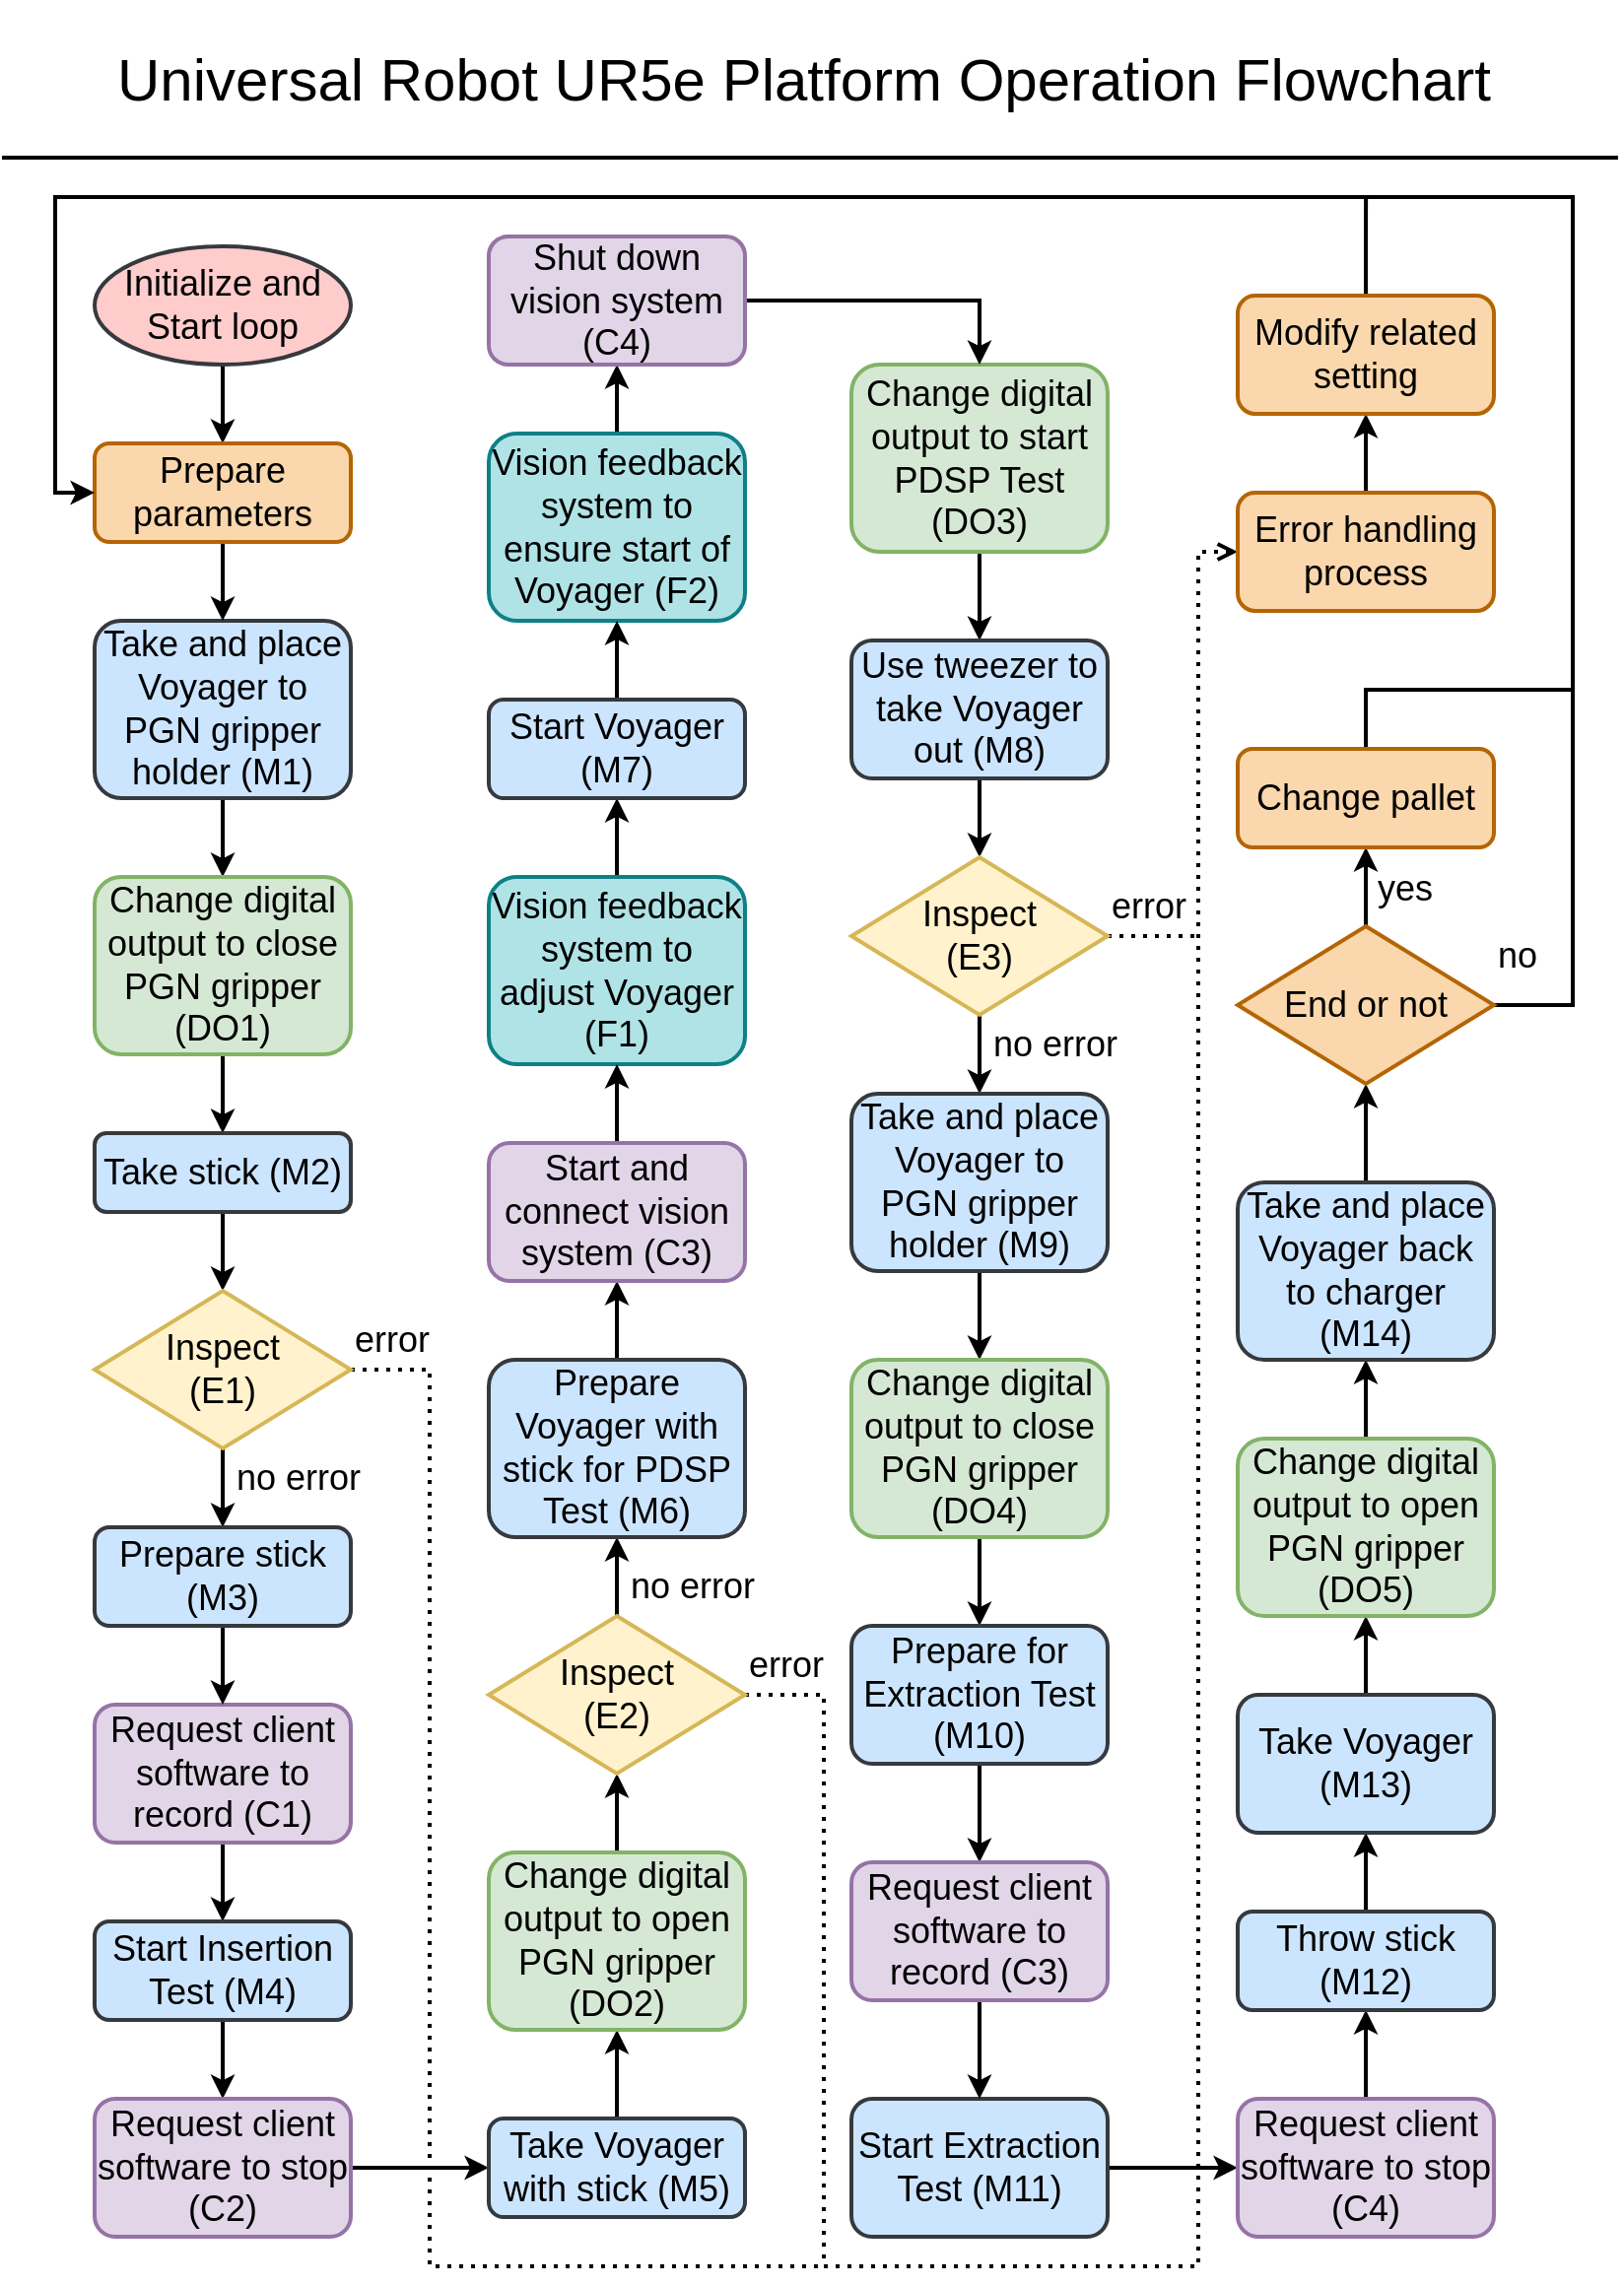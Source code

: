 <mxfile version="14.0.0" type="github">
  <diagram id="ws7nKE4xc8i0Fiy0wKz8" name="Page-1">
    <mxGraphModel dx="1635" dy="803" grid="1" gridSize="10" guides="1" tooltips="1" connect="1" arrows="1" fold="1" page="1" pageScale="1" pageWidth="827" pageHeight="1169" math="0" shadow="0">
      <root>
        <mxCell id="0" />
        <mxCell id="1" parent="0" />
        <mxCell id="Mdx0Rw6exQIBVTAZ7aJu-1" value="" style="endArrow=none;html=1;strokeWidth=2;" parent="1" edge="1">
          <mxGeometry width="50" height="50" relative="1" as="geometry">
            <mxPoint x="3" y="80" as="sourcePoint" />
            <mxPoint x="823" y="80" as="targetPoint" />
          </mxGeometry>
        </mxCell>
        <mxCell id="Mdx0Rw6exQIBVTAZ7aJu-2" value="&lt;font style=&quot;font-size: 30px&quot;&gt;Universal Robot UR5e Platform Operation Flowchart&lt;/font&gt;" style="text;html=1;strokeColor=none;fillColor=none;align=center;verticalAlign=middle;whiteSpace=wrap;rounded=0;" parent="1" vertex="1">
          <mxGeometry x="20" width="780" height="80" as="geometry" />
        </mxCell>
        <mxCell id="Mdx0Rw6exQIBVTAZ7aJu-136" style="edgeStyle=orthogonalEdgeStyle;rounded=0;orthogonalLoop=1;jettySize=auto;html=1;exitX=0.5;exitY=1;exitDx=0;exitDy=0;entryX=0.5;entryY=0;entryDx=0;entryDy=0;strokeWidth=2;fontSize=18;align=center;" parent="1" source="Mdx0Rw6exQIBVTAZ7aJu-3" target="Mdx0Rw6exQIBVTAZ7aJu-59" edge="1">
          <mxGeometry relative="1" as="geometry" />
        </mxCell>
        <mxCell id="Mdx0Rw6exQIBVTAZ7aJu-3" value="&lt;div&gt;&lt;span&gt;Initialize and Start loop&lt;/span&gt;&lt;/div&gt;" style="ellipse;whiteSpace=wrap;html=1;fontSize=18;strokeWidth=2;align=center;fillColor=#ffcccc;strokeColor=#36393d;" parent="1" vertex="1">
          <mxGeometry x="50" y="125" width="130" height="60" as="geometry" />
        </mxCell>
        <mxCell id="Mdx0Rw6exQIBVTAZ7aJu-45" style="edgeStyle=orthogonalEdgeStyle;rounded=0;orthogonalLoop=1;jettySize=auto;html=1;exitX=0.5;exitY=1;exitDx=0;exitDy=0;strokeWidth=2;fontSize=18;align=center;" parent="1" source="Mdx0Rw6exQIBVTAZ7aJu-24" target="Mdx0Rw6exQIBVTAZ7aJu-26" edge="1">
          <mxGeometry relative="1" as="geometry" />
        </mxCell>
        <mxCell id="Mdx0Rw6exQIBVTAZ7aJu-24" value="&lt;font style=&quot;font-size: 18px&quot;&gt;Take and place Voyager to PGN gripper holder (M1)&lt;br style=&quot;font-size: 18px&quot;&gt;&lt;/font&gt;" style="rounded=1;whiteSpace=wrap;html=1;fontSize=18;strokeWidth=2;align=center;fillColor=#cce5ff;strokeColor=#36393d;" parent="1" vertex="1">
          <mxGeometry x="50" y="315" width="130" height="90" as="geometry" />
        </mxCell>
        <mxCell id="Mdx0Rw6exQIBVTAZ7aJu-111" style="edgeStyle=orthogonalEdgeStyle;rounded=0;orthogonalLoop=1;jettySize=auto;html=1;exitX=0.5;exitY=1;exitDx=0;exitDy=0;entryX=0.5;entryY=0;entryDx=0;entryDy=0;strokeWidth=2;fontSize=18;align=center;" parent="1" source="Mdx0Rw6exQIBVTAZ7aJu-26" target="Mdx0Rw6exQIBVTAZ7aJu-28" edge="1">
          <mxGeometry relative="1" as="geometry" />
        </mxCell>
        <mxCell id="Mdx0Rw6exQIBVTAZ7aJu-26" value="&lt;font style=&quot;font-size: 18px&quot;&gt;Change digital output to close PGN gripper (DO1)&lt;br style=&quot;font-size: 18px&quot;&gt;&lt;/font&gt;" style="rounded=1;whiteSpace=wrap;html=1;fontSize=18;strokeWidth=2;align=center;fillColor=#d5e8d4;strokeColor=#82b366;" parent="1" vertex="1">
          <mxGeometry x="50" y="445" width="130" height="90" as="geometry" />
        </mxCell>
        <mxCell id="Mdx0Rw6exQIBVTAZ7aJu-48" style="edgeStyle=orthogonalEdgeStyle;rounded=0;orthogonalLoop=1;jettySize=auto;html=1;exitX=0.5;exitY=1;exitDx=0;exitDy=0;entryX=0.5;entryY=0;entryDx=0;entryDy=0;strokeWidth=2;fontSize=18;align=center;" parent="1" source="Mdx0Rw6exQIBVTAZ7aJu-28" target="Mdx0Rw6exQIBVTAZ7aJu-47" edge="1">
          <mxGeometry relative="1" as="geometry" />
        </mxCell>
        <mxCell id="Mdx0Rw6exQIBVTAZ7aJu-28" value="&lt;font style=&quot;font-size: 18px&quot;&gt;Take stick (M2)&lt;br style=&quot;font-size: 18px&quot;&gt;&lt;/font&gt;" style="rounded=1;whiteSpace=wrap;html=1;fontSize=18;strokeWidth=2;align=center;fillColor=#cce5ff;strokeColor=#36393d;" parent="1" vertex="1">
          <mxGeometry x="50" y="575" width="130" height="40" as="geometry" />
        </mxCell>
        <mxCell id="Mdx0Rw6exQIBVTAZ7aJu-51" style="edgeStyle=orthogonalEdgeStyle;rounded=0;orthogonalLoop=1;jettySize=auto;html=1;exitX=0.5;exitY=1;exitDx=0;exitDy=0;strokeWidth=2;fontSize=18;align=center;" parent="1" source="Mdx0Rw6exQIBVTAZ7aJu-32" target="Mdx0Rw6exQIBVTAZ7aJu-34" edge="1">
          <mxGeometry relative="1" as="geometry" />
        </mxCell>
        <mxCell id="Mdx0Rw6exQIBVTAZ7aJu-32" value="&lt;font style=&quot;font-size: 18px&quot;&gt;Request client software to record (C1)&lt;br style=&quot;font-size: 18px&quot;&gt;&lt;/font&gt;" style="rounded=1;whiteSpace=wrap;html=1;fontSize=18;strokeWidth=2;align=center;fillColor=#e1d5e7;strokeColor=#9673a6;" parent="1" vertex="1">
          <mxGeometry x="50" y="865" width="130" height="70" as="geometry" />
        </mxCell>
        <mxCell id="Mdx0Rw6exQIBVTAZ7aJu-52" style="edgeStyle=orthogonalEdgeStyle;rounded=0;orthogonalLoop=1;jettySize=auto;html=1;exitX=0.5;exitY=1;exitDx=0;exitDy=0;strokeWidth=2;fontSize=18;align=center;" parent="1" source="Mdx0Rw6exQIBVTAZ7aJu-34" target="Mdx0Rw6exQIBVTAZ7aJu-36" edge="1">
          <mxGeometry relative="1" as="geometry" />
        </mxCell>
        <mxCell id="Mdx0Rw6exQIBVTAZ7aJu-34" value="&lt;font style=&quot;font-size: 18px&quot;&gt;Start Insertion Test (M4)&lt;br style=&quot;font-size: 18px&quot;&gt;&lt;/font&gt;" style="rounded=1;whiteSpace=wrap;html=1;fontSize=18;strokeWidth=2;align=center;fillColor=#cce5ff;strokeColor=#36393d;" parent="1" vertex="1">
          <mxGeometry x="50" y="975" width="130" height="50" as="geometry" />
        </mxCell>
        <mxCell id="Mdx0Rw6exQIBVTAZ7aJu-165" style="edgeStyle=orthogonalEdgeStyle;rounded=0;orthogonalLoop=1;jettySize=auto;html=1;exitX=1;exitY=0.5;exitDx=0;exitDy=0;entryX=0;entryY=0.5;entryDx=0;entryDy=0;endArrow=classic;endFill=1;strokeWidth=2;fontSize=18;align=center;" parent="1" source="Mdx0Rw6exQIBVTAZ7aJu-36" target="Mdx0Rw6exQIBVTAZ7aJu-63" edge="1">
          <mxGeometry relative="1" as="geometry" />
        </mxCell>
        <mxCell id="Mdx0Rw6exQIBVTAZ7aJu-36" value="&lt;font style=&quot;font-size: 18px&quot;&gt;Request client software to stop (C2)&lt;br style=&quot;font-size: 18px&quot;&gt;&lt;/font&gt;" style="rounded=1;whiteSpace=wrap;html=1;fontSize=18;strokeWidth=2;align=center;fillColor=#e1d5e7;strokeColor=#9673a6;" parent="1" vertex="1">
          <mxGeometry x="50" y="1065" width="130" height="70" as="geometry" />
        </mxCell>
        <mxCell id="Mdx0Rw6exQIBVTAZ7aJu-113" style="edgeStyle=orthogonalEdgeStyle;rounded=0;orthogonalLoop=1;jettySize=auto;html=1;exitX=0.5;exitY=1;exitDx=0;exitDy=0;entryX=0.5;entryY=0;entryDx=0;entryDy=0;strokeWidth=2;fontSize=18;align=center;" parent="1" source="Mdx0Rw6exQIBVTAZ7aJu-47" target="Mdx0Rw6exQIBVTAZ7aJu-112" edge="1">
          <mxGeometry relative="1" as="geometry" />
        </mxCell>
        <mxCell id="Mdx0Rw6exQIBVTAZ7aJu-149" style="edgeStyle=orthogonalEdgeStyle;rounded=0;orthogonalLoop=1;jettySize=auto;html=1;exitX=1;exitY=0.5;exitDx=0;exitDy=0;dashed=1;dashPattern=1 2;endArrow=none;endFill=0;strokeWidth=2;fontSize=18;align=center;" parent="1" source="Mdx0Rw6exQIBVTAZ7aJu-47" edge="1">
          <mxGeometry relative="1" as="geometry">
            <mxPoint x="420" y="1150" as="targetPoint" />
            <Array as="points">
              <mxPoint x="220" y="695" />
              <mxPoint x="220" y="1150" />
              <mxPoint x="410" y="1150" />
            </Array>
          </mxGeometry>
        </mxCell>
        <mxCell id="Mdx0Rw6exQIBVTAZ7aJu-47" value="Inspect &lt;br&gt;(E1)" style="rhombus;whiteSpace=wrap;html=1;strokeWidth=2;fontSize=18;align=center;verticalAlign=middle;fillColor=#fff2cc;strokeColor=#d6b656;" parent="1" vertex="1">
          <mxGeometry x="50" y="655" width="130" height="80" as="geometry" />
        </mxCell>
        <mxCell id="Mdx0Rw6exQIBVTAZ7aJu-50" value="no error" style="text;html=1;strokeColor=none;fillColor=none;align=left;verticalAlign=middle;whiteSpace=wrap;rounded=0;fontSize=18;" parent="1" vertex="1">
          <mxGeometry x="120" y="735" width="70" height="30" as="geometry" />
        </mxCell>
        <mxCell id="Mdx0Rw6exQIBVTAZ7aJu-62" style="edgeStyle=orthogonalEdgeStyle;rounded=0;orthogonalLoop=1;jettySize=auto;html=1;exitX=0.5;exitY=1;exitDx=0;exitDy=0;strokeWidth=2;fontSize=18;align=center;" parent="1" source="Mdx0Rw6exQIBVTAZ7aJu-59" target="Mdx0Rw6exQIBVTAZ7aJu-24" edge="1">
          <mxGeometry relative="1" as="geometry" />
        </mxCell>
        <mxCell id="Mdx0Rw6exQIBVTAZ7aJu-59" value="&lt;font style=&quot;font-size: 18px&quot;&gt;Prepare parameters&lt;br style=&quot;font-size: 18px&quot;&gt;&lt;/font&gt;" style="rounded=1;whiteSpace=wrap;html=1;fontSize=18;strokeWidth=2;align=center;fillColor=#fad7ac;strokeColor=#b46504;" parent="1" vertex="1">
          <mxGeometry x="50" y="225" width="130" height="50" as="geometry" />
        </mxCell>
        <mxCell id="Mdx0Rw6exQIBVTAZ7aJu-66" style="edgeStyle=orthogonalEdgeStyle;rounded=0;orthogonalLoop=1;jettySize=auto;html=1;exitX=0.5;exitY=0;exitDx=0;exitDy=0;entryX=0.5;entryY=1;entryDx=0;entryDy=0;strokeWidth=2;fontSize=18;align=center;" parent="1" source="Mdx0Rw6exQIBVTAZ7aJu-63" target="Mdx0Rw6exQIBVTAZ7aJu-65" edge="1">
          <mxGeometry relative="1" as="geometry" />
        </mxCell>
        <mxCell id="Mdx0Rw6exQIBVTAZ7aJu-63" value="&lt;font style=&quot;font-size: 18px&quot;&gt;Take Voyager with stick (M5)&lt;br style=&quot;font-size: 18px&quot;&gt;&lt;/font&gt;" style="rounded=1;whiteSpace=wrap;html=1;fontSize=18;strokeWidth=2;align=center;fillColor=#cce5ff;strokeColor=#36393d;" parent="1" vertex="1">
          <mxGeometry x="250" y="1075" width="130" height="50" as="geometry" />
        </mxCell>
        <mxCell id="Mdx0Rw6exQIBVTAZ7aJu-76" style="edgeStyle=orthogonalEdgeStyle;rounded=0;orthogonalLoop=1;jettySize=auto;html=1;exitX=0.5;exitY=0;exitDx=0;exitDy=0;entryX=0.5;entryY=1;entryDx=0;entryDy=0;strokeWidth=2;fontSize=18;align=center;" parent="1" source="Mdx0Rw6exQIBVTAZ7aJu-65" target="Mdx0Rw6exQIBVTAZ7aJu-69" edge="1">
          <mxGeometry relative="1" as="geometry" />
        </mxCell>
        <mxCell id="Mdx0Rw6exQIBVTAZ7aJu-65" value="&lt;font style=&quot;font-size: 18px&quot;&gt;Change digital output to open PGN gripper (DO2)&lt;br style=&quot;font-size: 18px&quot;&gt;&lt;/font&gt;" style="rounded=1;whiteSpace=wrap;html=1;fontSize=18;strokeWidth=2;align=center;fillColor=#d5e8d4;strokeColor=#82b366;" parent="1" vertex="1">
          <mxGeometry x="250" y="940" width="130" height="90" as="geometry" />
        </mxCell>
        <mxCell id="Mdx0Rw6exQIBVTAZ7aJu-72" style="edgeStyle=orthogonalEdgeStyle;rounded=0;orthogonalLoop=1;jettySize=auto;html=1;exitX=0.5;exitY=0;exitDx=0;exitDy=0;entryX=0.5;entryY=1;entryDx=0;entryDy=0;strokeWidth=2;fontSize=18;align=center;" parent="1" source="Mdx0Rw6exQIBVTAZ7aJu-69" target="Mdx0Rw6exQIBVTAZ7aJu-71" edge="1">
          <mxGeometry relative="1" as="geometry" />
        </mxCell>
        <mxCell id="Mdx0Rw6exQIBVTAZ7aJu-148" style="edgeStyle=orthogonalEdgeStyle;rounded=0;orthogonalLoop=1;jettySize=auto;html=1;exitX=1;exitY=0.5;exitDx=0;exitDy=0;entryX=0;entryY=0.5;entryDx=0;entryDy=0;endArrow=open;endFill=0;strokeWidth=2;fontSize=18;align=center;dashed=1;dashPattern=1 2;" parent="1" source="Mdx0Rw6exQIBVTAZ7aJu-69" target="Mdx0Rw6exQIBVTAZ7aJu-147" edge="1">
          <mxGeometry relative="1" as="geometry">
            <Array as="points">
              <mxPoint x="420" y="860" />
              <mxPoint x="420" y="1150" />
              <mxPoint x="610" y="1150" />
              <mxPoint x="610" y="280" />
            </Array>
          </mxGeometry>
        </mxCell>
        <mxCell id="Mdx0Rw6exQIBVTAZ7aJu-69" value="Inspect &lt;br&gt;(E2)" style="rhombus;whiteSpace=wrap;html=1;strokeWidth=2;fontSize=18;align=center;verticalAlign=middle;fillColor=#fff2cc;strokeColor=#d6b656;" parent="1" vertex="1">
          <mxGeometry x="250" y="820" width="130" height="80" as="geometry" />
        </mxCell>
        <mxCell id="yO3iKfEKuUUZXNcsltwW-5" style="edgeStyle=orthogonalEdgeStyle;rounded=0;orthogonalLoop=1;jettySize=auto;html=1;exitX=0.5;exitY=0;exitDx=0;exitDy=0;entryX=0.5;entryY=1;entryDx=0;entryDy=0;strokeWidth=2;" edge="1" parent="1" source="Mdx0Rw6exQIBVTAZ7aJu-71" target="yO3iKfEKuUUZXNcsltwW-4">
          <mxGeometry relative="1" as="geometry" />
        </mxCell>
        <mxCell id="Mdx0Rw6exQIBVTAZ7aJu-71" value="&lt;font style=&quot;font-size: 18px&quot;&gt;Prepare Voyager with stick for PDSP Test (M6)&lt;br style=&quot;font-size: 18px&quot;&gt;&lt;/font&gt;" style="rounded=1;whiteSpace=wrap;html=1;fontSize=18;strokeWidth=2;align=center;fillColor=#cce5ff;strokeColor=#36393d;" parent="1" vertex="1">
          <mxGeometry x="250" y="690" width="130" height="90" as="geometry" />
        </mxCell>
        <mxCell id="Mdx0Rw6exQIBVTAZ7aJu-73" value="no error" style="text;html=1;strokeColor=none;fillColor=none;align=left;verticalAlign=middle;whiteSpace=wrap;rounded=0;fontSize=18;" parent="1" vertex="1">
          <mxGeometry x="320" y="790" width="70" height="30" as="geometry" />
        </mxCell>
        <mxCell id="yO3iKfEKuUUZXNcsltwW-15" style="edgeStyle=orthogonalEdgeStyle;rounded=0;orthogonalLoop=1;jettySize=auto;html=1;exitX=0.5;exitY=0;exitDx=0;exitDy=0;entryX=0.5;entryY=1;entryDx=0;entryDy=0;strokeWidth=2;" edge="1" parent="1" source="Mdx0Rw6exQIBVTAZ7aJu-89" target="yO3iKfEKuUUZXNcsltwW-14">
          <mxGeometry relative="1" as="geometry" />
        </mxCell>
        <mxCell id="Mdx0Rw6exQIBVTAZ7aJu-89" value="&lt;font style=&quot;font-size: 18px&quot;&gt;Vision feedback system to adjust Voyager (F1)&lt;br style=&quot;font-size: 18px&quot;&gt;&lt;/font&gt;" style="rounded=1;whiteSpace=wrap;html=1;fontSize=18;strokeWidth=2;align=center;fillColor=#b0e3e6;strokeColor=#0e8088;" parent="1" vertex="1">
          <mxGeometry x="250" y="445" width="130" height="95" as="geometry" />
        </mxCell>
        <mxCell id="yO3iKfEKuUUZXNcsltwW-13" style="edgeStyle=orthogonalEdgeStyle;rounded=0;orthogonalLoop=1;jettySize=auto;html=1;exitX=0.5;exitY=1;exitDx=0;exitDy=0;entryX=0.5;entryY=0;entryDx=0;entryDy=0;strokeWidth=2;" edge="1" parent="1" source="Mdx0Rw6exQIBVTAZ7aJu-94" target="Mdx0Rw6exQIBVTAZ7aJu-97">
          <mxGeometry relative="1" as="geometry" />
        </mxCell>
        <mxCell id="Mdx0Rw6exQIBVTAZ7aJu-94" value="&lt;font style=&quot;font-size: 18px&quot;&gt;Change digital output to start PDSP Test (DO3)&lt;br style=&quot;font-size: 18px&quot;&gt;&lt;/font&gt;" style="rounded=1;whiteSpace=wrap;html=1;fontSize=18;strokeWidth=2;align=center;fillColor=#d5e8d4;strokeColor=#82b366;" parent="1" vertex="1">
          <mxGeometry x="434" y="185" width="130" height="95" as="geometry" />
        </mxCell>
        <mxCell id="Mdx0Rw6exQIBVTAZ7aJu-104" style="edgeStyle=orthogonalEdgeStyle;rounded=0;orthogonalLoop=1;jettySize=auto;html=1;exitX=0.5;exitY=1;exitDx=0;exitDy=0;entryX=0.5;entryY=0;entryDx=0;entryDy=0;strokeWidth=2;fontSize=18;align=center;" parent="1" source="Mdx0Rw6exQIBVTAZ7aJu-97" target="Mdx0Rw6exQIBVTAZ7aJu-103" edge="1">
          <mxGeometry relative="1" as="geometry" />
        </mxCell>
        <mxCell id="Mdx0Rw6exQIBVTAZ7aJu-97" value="&lt;font style=&quot;font-size: 18px&quot;&gt;Use tweezer to take Voyager out (M8)&lt;br style=&quot;font-size: 18px&quot;&gt;&lt;/font&gt;" style="rounded=1;whiteSpace=wrap;html=1;fontSize=18;strokeWidth=2;align=center;fillColor=#cce5ff;strokeColor=#36393d;" parent="1" vertex="1">
          <mxGeometry x="434" y="325" width="130" height="70" as="geometry" />
        </mxCell>
        <mxCell id="yO3iKfEKuUUZXNcsltwW-11" style="edgeStyle=orthogonalEdgeStyle;rounded=0;orthogonalLoop=1;jettySize=auto;html=1;exitX=0.5;exitY=0;exitDx=0;exitDy=0;entryX=0.5;entryY=1;entryDx=0;entryDy=0;strokeWidth=2;" edge="1" parent="1" source="Mdx0Rw6exQIBVTAZ7aJu-99" target="yO3iKfEKuUUZXNcsltwW-10">
          <mxGeometry relative="1" as="geometry" />
        </mxCell>
        <mxCell id="Mdx0Rw6exQIBVTAZ7aJu-99" value="&lt;font style=&quot;font-size: 18px&quot;&gt;Vision feedback system to ensure start of Voyager (F2)&lt;br style=&quot;font-size: 18px&quot;&gt;&lt;/font&gt;" style="rounded=1;whiteSpace=wrap;html=1;fontSize=18;strokeWidth=2;align=center;fillColor=#b0e3e6;strokeColor=#0e8088;" parent="1" vertex="1">
          <mxGeometry x="250" y="220" width="130" height="95" as="geometry" />
        </mxCell>
        <mxCell id="Mdx0Rw6exQIBVTAZ7aJu-106" style="edgeStyle=orthogonalEdgeStyle;rounded=0;orthogonalLoop=1;jettySize=auto;html=1;exitX=0.5;exitY=1;exitDx=0;exitDy=0;entryX=0.5;entryY=0;entryDx=0;entryDy=0;strokeWidth=2;fontSize=18;align=center;" parent="1" source="Mdx0Rw6exQIBVTAZ7aJu-103" target="Mdx0Rw6exQIBVTAZ7aJu-105" edge="1">
          <mxGeometry relative="1" as="geometry" />
        </mxCell>
        <mxCell id="Mdx0Rw6exQIBVTAZ7aJu-161" style="edgeStyle=orthogonalEdgeStyle;rounded=0;orthogonalLoop=1;jettySize=auto;html=1;exitX=1;exitY=0.5;exitDx=0;exitDy=0;dashed=1;dashPattern=1 2;endArrow=none;endFill=0;strokeWidth=2;fontSize=18;align=center;" parent="1" source="Mdx0Rw6exQIBVTAZ7aJu-103" edge="1">
          <mxGeometry relative="1" as="geometry">
            <mxPoint x="610" y="475" as="targetPoint" />
          </mxGeometry>
        </mxCell>
        <mxCell id="Mdx0Rw6exQIBVTAZ7aJu-103" value="Inspect &lt;br&gt;(E3)" style="rhombus;whiteSpace=wrap;html=1;strokeWidth=2;fontSize=18;align=center;verticalAlign=middle;fillColor=#fff2cc;strokeColor=#d6b656;" parent="1" vertex="1">
          <mxGeometry x="434" y="435" width="130" height="80" as="geometry" />
        </mxCell>
        <mxCell id="Mdx0Rw6exQIBVTAZ7aJu-109" style="edgeStyle=orthogonalEdgeStyle;rounded=0;orthogonalLoop=1;jettySize=auto;html=1;exitX=0.5;exitY=1;exitDx=0;exitDy=0;entryX=0.5;entryY=0;entryDx=0;entryDy=0;strokeWidth=2;fontSize=18;align=center;" parent="1" source="Mdx0Rw6exQIBVTAZ7aJu-105" target="Mdx0Rw6exQIBVTAZ7aJu-108" edge="1">
          <mxGeometry relative="1" as="geometry" />
        </mxCell>
        <mxCell id="Mdx0Rw6exQIBVTAZ7aJu-105" value="&lt;font style=&quot;font-size: 18px&quot;&gt;Take and place Voyager to PGN gripper holder (M9)&lt;br style=&quot;font-size: 18px&quot;&gt;&lt;/font&gt;" style="rounded=1;whiteSpace=wrap;html=1;fontSize=18;strokeWidth=2;align=center;fillColor=#cce5ff;strokeColor=#36393d;" parent="1" vertex="1">
          <mxGeometry x="434" y="555" width="130" height="90" as="geometry" />
        </mxCell>
        <mxCell id="Mdx0Rw6exQIBVTAZ7aJu-107" value="no error" style="text;html=1;strokeColor=none;fillColor=none;align=left;verticalAlign=middle;whiteSpace=wrap;rounded=0;fontSize=18;" parent="1" vertex="1">
          <mxGeometry x="504" y="515" width="70" height="30" as="geometry" />
        </mxCell>
        <mxCell id="Mdx0Rw6exQIBVTAZ7aJu-119" style="edgeStyle=orthogonalEdgeStyle;rounded=0;orthogonalLoop=1;jettySize=auto;html=1;exitX=0.5;exitY=1;exitDx=0;exitDy=0;entryX=0.5;entryY=0;entryDx=0;entryDy=0;strokeWidth=2;fontSize=18;align=center;" parent="1" source="Mdx0Rw6exQIBVTAZ7aJu-108" target="Mdx0Rw6exQIBVTAZ7aJu-118" edge="1">
          <mxGeometry relative="1" as="geometry" />
        </mxCell>
        <mxCell id="Mdx0Rw6exQIBVTAZ7aJu-108" value="&lt;font style=&quot;font-size: 18px&quot;&gt;Change digital output to close PGN gripper (DO4)&lt;br style=&quot;font-size: 18px&quot;&gt;&lt;/font&gt;" style="rounded=1;whiteSpace=wrap;html=1;fontSize=18;strokeWidth=2;align=center;fillColor=#d5e8d4;strokeColor=#82b366;" parent="1" vertex="1">
          <mxGeometry x="434" y="690" width="130" height="90" as="geometry" />
        </mxCell>
        <mxCell id="Mdx0Rw6exQIBVTAZ7aJu-114" style="edgeStyle=orthogonalEdgeStyle;rounded=0;orthogonalLoop=1;jettySize=auto;html=1;exitX=0.5;exitY=1;exitDx=0;exitDy=0;entryX=0.5;entryY=0;entryDx=0;entryDy=0;strokeWidth=2;fontSize=18;align=center;" parent="1" source="Mdx0Rw6exQIBVTAZ7aJu-112" target="Mdx0Rw6exQIBVTAZ7aJu-32" edge="1">
          <mxGeometry relative="1" as="geometry" />
        </mxCell>
        <mxCell id="Mdx0Rw6exQIBVTAZ7aJu-112" value="&lt;font style=&quot;font-size: 18px&quot;&gt;Prepare stick (M3)&lt;br style=&quot;font-size: 18px&quot;&gt;&lt;/font&gt;" style="rounded=1;whiteSpace=wrap;html=1;fontSize=18;strokeWidth=2;align=center;fillColor=#cce5ff;strokeColor=#36393d;" parent="1" vertex="1">
          <mxGeometry x="50" y="775" width="130" height="50" as="geometry" />
        </mxCell>
        <mxCell id="Mdx0Rw6exQIBVTAZ7aJu-123" style="edgeStyle=orthogonalEdgeStyle;rounded=0;orthogonalLoop=1;jettySize=auto;html=1;exitX=0.5;exitY=1;exitDx=0;exitDy=0;entryX=0.5;entryY=0;entryDx=0;entryDy=0;strokeWidth=2;fontSize=18;align=center;" parent="1" source="Mdx0Rw6exQIBVTAZ7aJu-118" target="Mdx0Rw6exQIBVTAZ7aJu-122" edge="1">
          <mxGeometry relative="1" as="geometry" />
        </mxCell>
        <mxCell id="Mdx0Rw6exQIBVTAZ7aJu-118" value="&lt;font style=&quot;font-size: 18px&quot;&gt;Prepare for Extraction Test (M10)&lt;br style=&quot;font-size: 18px&quot;&gt;&lt;/font&gt;" style="rounded=1;whiteSpace=wrap;html=1;fontSize=18;strokeWidth=2;align=center;fillColor=#cce5ff;strokeColor=#36393d;" parent="1" vertex="1">
          <mxGeometry x="434" y="825" width="130" height="70" as="geometry" />
        </mxCell>
        <mxCell id="yO3iKfEKuUUZXNcsltwW-8" style="edgeStyle=orthogonalEdgeStyle;rounded=0;orthogonalLoop=1;jettySize=auto;html=1;exitX=1;exitY=0.5;exitDx=0;exitDy=0;strokeWidth=2;" edge="1" parent="1" source="Mdx0Rw6exQIBVTAZ7aJu-120" target="Mdx0Rw6exQIBVTAZ7aJu-125">
          <mxGeometry relative="1" as="geometry" />
        </mxCell>
        <mxCell id="Mdx0Rw6exQIBVTAZ7aJu-120" value="&lt;font style=&quot;font-size: 18px&quot;&gt;Start Extraction Test (M11)&lt;br style=&quot;font-size: 18px&quot;&gt;&lt;/font&gt;" style="rounded=1;whiteSpace=wrap;html=1;fontSize=18;strokeWidth=2;align=center;fillColor=#cce5ff;strokeColor=#36393d;" parent="1" vertex="1">
          <mxGeometry x="434" y="1065" width="130" height="70" as="geometry" />
        </mxCell>
        <mxCell id="Mdx0Rw6exQIBVTAZ7aJu-124" style="edgeStyle=orthogonalEdgeStyle;rounded=0;orthogonalLoop=1;jettySize=auto;html=1;exitX=0.5;exitY=1;exitDx=0;exitDy=0;entryX=0.5;entryY=0;entryDx=0;entryDy=0;strokeWidth=2;fontSize=18;align=center;" parent="1" source="Mdx0Rw6exQIBVTAZ7aJu-122" target="Mdx0Rw6exQIBVTAZ7aJu-120" edge="1">
          <mxGeometry relative="1" as="geometry" />
        </mxCell>
        <mxCell id="Mdx0Rw6exQIBVTAZ7aJu-122" value="&lt;font style=&quot;font-size: 18px&quot;&gt;Request client software to record (C3)&lt;br style=&quot;font-size: 18px&quot;&gt;&lt;/font&gt;" style="rounded=1;whiteSpace=wrap;html=1;fontSize=18;strokeWidth=2;align=center;fillColor=#e1d5e7;strokeColor=#9673a6;" parent="1" vertex="1">
          <mxGeometry x="434" y="945" width="130" height="70" as="geometry" />
        </mxCell>
        <mxCell id="yO3iKfEKuUUZXNcsltwW-7" style="edgeStyle=orthogonalEdgeStyle;rounded=0;orthogonalLoop=1;jettySize=auto;html=1;exitX=0.5;exitY=0;exitDx=0;exitDy=0;entryX=0.5;entryY=1;entryDx=0;entryDy=0;strokeWidth=2;" edge="1" parent="1" source="Mdx0Rw6exQIBVTAZ7aJu-125" target="Mdx0Rw6exQIBVTAZ7aJu-127">
          <mxGeometry relative="1" as="geometry" />
        </mxCell>
        <mxCell id="Mdx0Rw6exQIBVTAZ7aJu-125" value="&lt;font style=&quot;font-size: 18px&quot;&gt;Request client software to stop (C4)&lt;br style=&quot;font-size: 18px&quot;&gt;&lt;/font&gt;" style="rounded=1;whiteSpace=wrap;html=1;fontSize=18;strokeWidth=2;align=center;fillColor=#e1d5e7;strokeColor=#9673a6;" parent="1" vertex="1">
          <mxGeometry x="630" y="1065" width="130" height="70" as="geometry" />
        </mxCell>
        <mxCell id="Mdx0Rw6exQIBVTAZ7aJu-130" style="edgeStyle=orthogonalEdgeStyle;rounded=0;orthogonalLoop=1;jettySize=auto;html=1;exitX=0.5;exitY=0;exitDx=0;exitDy=0;entryX=0.5;entryY=1;entryDx=0;entryDy=0;strokeWidth=2;fontSize=18;align=center;" parent="1" source="Mdx0Rw6exQIBVTAZ7aJu-127" target="Mdx0Rw6exQIBVTAZ7aJu-129" edge="1">
          <mxGeometry relative="1" as="geometry" />
        </mxCell>
        <mxCell id="Mdx0Rw6exQIBVTAZ7aJu-127" value="&lt;font style=&quot;font-size: 18px&quot;&gt;Throw stick (M12)&lt;br style=&quot;font-size: 18px&quot;&gt;&lt;/font&gt;" style="rounded=1;whiteSpace=wrap;html=1;fontSize=18;strokeWidth=2;align=center;fillColor=#cce5ff;strokeColor=#36393d;" parent="1" vertex="1">
          <mxGeometry x="630" y="970" width="130" height="50" as="geometry" />
        </mxCell>
        <mxCell id="Mdx0Rw6exQIBVTAZ7aJu-132" style="edgeStyle=orthogonalEdgeStyle;rounded=0;orthogonalLoop=1;jettySize=auto;html=1;exitX=0.5;exitY=0;exitDx=0;exitDy=0;entryX=0.5;entryY=1;entryDx=0;entryDy=0;strokeWidth=2;fontSize=18;align=center;" parent="1" source="Mdx0Rw6exQIBVTAZ7aJu-129" target="Mdx0Rw6exQIBVTAZ7aJu-131" edge="1">
          <mxGeometry relative="1" as="geometry" />
        </mxCell>
        <mxCell id="Mdx0Rw6exQIBVTAZ7aJu-129" value="&lt;font style=&quot;font-size: 18px&quot;&gt;Take Voyager (M13)&lt;br style=&quot;font-size: 18px&quot;&gt;&lt;/font&gt;" style="rounded=1;whiteSpace=wrap;html=1;fontSize=18;strokeWidth=2;align=center;fillColor=#cce5ff;strokeColor=#36393d;" parent="1" vertex="1">
          <mxGeometry x="630" y="860" width="130" height="70" as="geometry" />
        </mxCell>
        <mxCell id="Mdx0Rw6exQIBVTAZ7aJu-134" style="edgeStyle=orthogonalEdgeStyle;rounded=0;orthogonalLoop=1;jettySize=auto;html=1;exitX=0.5;exitY=0;exitDx=0;exitDy=0;entryX=0.5;entryY=1;entryDx=0;entryDy=0;strokeWidth=2;fontSize=18;align=center;" parent="1" source="Mdx0Rw6exQIBVTAZ7aJu-131" target="Mdx0Rw6exQIBVTAZ7aJu-133" edge="1">
          <mxGeometry relative="1" as="geometry" />
        </mxCell>
        <mxCell id="Mdx0Rw6exQIBVTAZ7aJu-131" value="&lt;font style=&quot;font-size: 18px&quot;&gt;Change digital output to open PGN gripper (DO5)&lt;br style=&quot;font-size: 18px&quot;&gt;&lt;/font&gt;" style="rounded=1;whiteSpace=wrap;html=1;fontSize=18;strokeWidth=2;align=center;fillColor=#d5e8d4;strokeColor=#82b366;" parent="1" vertex="1">
          <mxGeometry x="630" y="730" width="130" height="90" as="geometry" />
        </mxCell>
        <mxCell id="Mdx0Rw6exQIBVTAZ7aJu-138" style="edgeStyle=orthogonalEdgeStyle;rounded=0;orthogonalLoop=1;jettySize=auto;html=1;exitX=0.5;exitY=0;exitDx=0;exitDy=0;entryX=0.5;entryY=1;entryDx=0;entryDy=0;strokeWidth=2;fontSize=18;align=center;" parent="1" source="Mdx0Rw6exQIBVTAZ7aJu-133" target="Mdx0Rw6exQIBVTAZ7aJu-137" edge="1">
          <mxGeometry relative="1" as="geometry" />
        </mxCell>
        <mxCell id="Mdx0Rw6exQIBVTAZ7aJu-133" value="&lt;font style=&quot;font-size: 18px&quot;&gt;Take and place Voyager back to charger (M14)&lt;br style=&quot;font-size: 18px&quot;&gt;&lt;/font&gt;" style="rounded=1;whiteSpace=wrap;html=1;fontSize=18;strokeWidth=2;align=center;fillColor=#cce5ff;strokeColor=#36393d;" parent="1" vertex="1">
          <mxGeometry x="630" y="600" width="130" height="90" as="geometry" />
        </mxCell>
        <mxCell id="Mdx0Rw6exQIBVTAZ7aJu-143" style="edgeStyle=orthogonalEdgeStyle;rounded=0;orthogonalLoop=1;jettySize=auto;html=1;exitX=0.5;exitY=0;exitDx=0;exitDy=0;entryX=0.5;entryY=1;entryDx=0;entryDy=0;strokeWidth=2;fontSize=18;align=center;" parent="1" source="Mdx0Rw6exQIBVTAZ7aJu-137" target="Mdx0Rw6exQIBVTAZ7aJu-142" edge="1">
          <mxGeometry relative="1" as="geometry" />
        </mxCell>
        <mxCell id="Mdx0Rw6exQIBVTAZ7aJu-144" style="edgeStyle=orthogonalEdgeStyle;rounded=0;orthogonalLoop=1;jettySize=auto;html=1;exitX=1;exitY=0.5;exitDx=0;exitDy=0;entryX=0;entryY=0.5;entryDx=0;entryDy=0;strokeWidth=2;fontSize=18;align=center;" parent="1" source="Mdx0Rw6exQIBVTAZ7aJu-137" target="Mdx0Rw6exQIBVTAZ7aJu-59" edge="1">
          <mxGeometry relative="1" as="geometry">
            <Array as="points">
              <mxPoint x="800" y="510" />
              <mxPoint x="800" y="100" />
              <mxPoint x="30" y="100" />
              <mxPoint x="30" y="250" />
            </Array>
          </mxGeometry>
        </mxCell>
        <mxCell id="Mdx0Rw6exQIBVTAZ7aJu-137" value="End or not" style="rhombus;whiteSpace=wrap;html=1;strokeWidth=2;fontSize=18;align=center;fillColor=#fad7ac;strokeColor=#b46504;" parent="1" vertex="1">
          <mxGeometry x="630" y="470" width="130" height="80" as="geometry" />
        </mxCell>
        <mxCell id="Mdx0Rw6exQIBVTAZ7aJu-140" value="yes" style="text;html=1;strokeColor=none;fillColor=none;align=left;verticalAlign=middle;whiteSpace=wrap;rounded=0;fontSize=18;" parent="1" vertex="1">
          <mxGeometry x="699" y="436" width="70" height="30" as="geometry" />
        </mxCell>
        <mxCell id="Mdx0Rw6exQIBVTAZ7aJu-162" style="edgeStyle=orthogonalEdgeStyle;rounded=0;orthogonalLoop=1;jettySize=auto;html=1;exitX=0.5;exitY=0;exitDx=0;exitDy=0;endArrow=none;endFill=0;strokeWidth=2;fontSize=18;align=center;" parent="1" source="Mdx0Rw6exQIBVTAZ7aJu-142" edge="1">
          <mxGeometry relative="1" as="geometry">
            <mxPoint x="800" y="350" as="targetPoint" />
            <Array as="points">
              <mxPoint x="695" y="350" />
              <mxPoint x="800" y="350" />
            </Array>
          </mxGeometry>
        </mxCell>
        <mxCell id="Mdx0Rw6exQIBVTAZ7aJu-142" value="&lt;font style=&quot;font-size: 18px&quot;&gt;Change pallet&lt;br style=&quot;font-size: 18px&quot;&gt;&lt;/font&gt;" style="rounded=1;whiteSpace=wrap;html=1;fontSize=18;strokeWidth=2;align=center;fillColor=#fad7ac;strokeColor=#b46504;" parent="1" vertex="1">
          <mxGeometry x="630" y="380" width="130" height="50" as="geometry" />
        </mxCell>
        <mxCell id="Mdx0Rw6exQIBVTAZ7aJu-145" value="no" style="text;html=1;strokeColor=none;fillColor=none;align=left;verticalAlign=middle;whiteSpace=wrap;rounded=0;fontSize=18;" parent="1" vertex="1">
          <mxGeometry x="760" y="470" width="30" height="30" as="geometry" />
        </mxCell>
        <mxCell id="Mdx0Rw6exQIBVTAZ7aJu-156" style="edgeStyle=orthogonalEdgeStyle;rounded=0;orthogonalLoop=1;jettySize=auto;html=1;exitX=0.5;exitY=0;exitDx=0;exitDy=0;entryX=0.5;entryY=1;entryDx=0;entryDy=0;endArrow=classic;endFill=1;strokeWidth=2;fontSize=18;align=center;" parent="1" source="Mdx0Rw6exQIBVTAZ7aJu-147" target="Mdx0Rw6exQIBVTAZ7aJu-155" edge="1">
          <mxGeometry relative="1" as="geometry" />
        </mxCell>
        <mxCell id="Mdx0Rw6exQIBVTAZ7aJu-147" value="&lt;font style=&quot;font-size: 18px&quot;&gt;Error handling process&lt;br style=&quot;font-size: 18px&quot;&gt;&lt;/font&gt;" style="rounded=1;whiteSpace=wrap;html=1;fontSize=18;strokeWidth=2;align=center;fillColor=#fad7ac;strokeColor=#b46504;" parent="1" vertex="1">
          <mxGeometry x="630" y="250" width="130" height="60" as="geometry" />
        </mxCell>
        <mxCell id="Mdx0Rw6exQIBVTAZ7aJu-150" value="error" style="text;html=1;strokeColor=none;fillColor=none;align=left;verticalAlign=middle;whiteSpace=wrap;rounded=0;fontSize=18;" parent="1" vertex="1">
          <mxGeometry x="180" y="665" width="40" height="30" as="geometry" />
        </mxCell>
        <mxCell id="Mdx0Rw6exQIBVTAZ7aJu-151" value="error" style="text;html=1;strokeColor=none;fillColor=none;align=left;verticalAlign=middle;whiteSpace=wrap;rounded=0;fontSize=18;" parent="1" vertex="1">
          <mxGeometry x="380" y="830" width="40" height="30" as="geometry" />
        </mxCell>
        <mxCell id="Mdx0Rw6exQIBVTAZ7aJu-152" value="error" style="text;html=1;strokeColor=none;fillColor=none;align=left;verticalAlign=middle;whiteSpace=wrap;rounded=0;fontSize=18;" parent="1" vertex="1">
          <mxGeometry x="564" y="445" width="40" height="30" as="geometry" />
        </mxCell>
        <mxCell id="Mdx0Rw6exQIBVTAZ7aJu-163" style="edgeStyle=orthogonalEdgeStyle;rounded=0;orthogonalLoop=1;jettySize=auto;html=1;exitX=0.5;exitY=0;exitDx=0;exitDy=0;endArrow=none;endFill=0;strokeWidth=2;fontSize=18;align=center;" parent="1" source="Mdx0Rw6exQIBVTAZ7aJu-155" edge="1">
          <mxGeometry relative="1" as="geometry">
            <mxPoint x="695.059" y="100" as="targetPoint" />
          </mxGeometry>
        </mxCell>
        <mxCell id="Mdx0Rw6exQIBVTAZ7aJu-155" value="&lt;font style=&quot;font-size: 18px&quot;&gt;Modify related setting&lt;br style=&quot;font-size: 18px&quot;&gt;&lt;/font&gt;" style="rounded=1;whiteSpace=wrap;html=1;fontSize=18;strokeWidth=2;align=center;fillColor=#fad7ac;strokeColor=#b46504;" parent="1" vertex="1">
          <mxGeometry x="630" y="150" width="130" height="60" as="geometry" />
        </mxCell>
        <mxCell id="yO3iKfEKuUUZXNcsltwW-6" style="edgeStyle=orthogonalEdgeStyle;rounded=0;orthogonalLoop=1;jettySize=auto;html=1;exitX=0.5;exitY=0;exitDx=0;exitDy=0;entryX=0.5;entryY=1;entryDx=0;entryDy=0;strokeWidth=2;" edge="1" parent="1" source="yO3iKfEKuUUZXNcsltwW-4" target="Mdx0Rw6exQIBVTAZ7aJu-89">
          <mxGeometry relative="1" as="geometry" />
        </mxCell>
        <mxCell id="yO3iKfEKuUUZXNcsltwW-4" value="&lt;font style=&quot;font-size: 18px&quot;&gt;Start and connect vision system (C3)&lt;br style=&quot;font-size: 18px&quot;&gt;&lt;/font&gt;" style="rounded=1;whiteSpace=wrap;html=1;fontSize=18;strokeWidth=2;align=center;fillColor=#e1d5e7;strokeColor=#9673a6;" vertex="1" parent="1">
          <mxGeometry x="250" y="580" width="130" height="70" as="geometry" />
        </mxCell>
        <mxCell id="yO3iKfEKuUUZXNcsltwW-17" style="edgeStyle=orthogonalEdgeStyle;rounded=0;orthogonalLoop=1;jettySize=auto;html=1;exitX=1;exitY=0.5;exitDx=0;exitDy=0;entryX=0.5;entryY=0;entryDx=0;entryDy=0;strokeWidth=2;" edge="1" parent="1" source="yO3iKfEKuUUZXNcsltwW-10" target="Mdx0Rw6exQIBVTAZ7aJu-94">
          <mxGeometry relative="1" as="geometry" />
        </mxCell>
        <mxCell id="yO3iKfEKuUUZXNcsltwW-10" value="&lt;font style=&quot;font-size: 18px&quot;&gt;Shut down vision system (C4)&lt;br style=&quot;font-size: 18px&quot;&gt;&lt;/font&gt;" style="rounded=1;whiteSpace=wrap;html=1;fontSize=18;strokeWidth=2;align=center;fillColor=#e1d5e7;strokeColor=#9673a6;" vertex="1" parent="1">
          <mxGeometry x="250" y="120" width="130" height="65" as="geometry" />
        </mxCell>
        <mxCell id="yO3iKfEKuUUZXNcsltwW-16" style="edgeStyle=orthogonalEdgeStyle;rounded=0;orthogonalLoop=1;jettySize=auto;html=1;exitX=0.5;exitY=0;exitDx=0;exitDy=0;entryX=0.5;entryY=1;entryDx=0;entryDy=0;strokeWidth=2;" edge="1" parent="1" source="yO3iKfEKuUUZXNcsltwW-14" target="Mdx0Rw6exQIBVTAZ7aJu-99">
          <mxGeometry relative="1" as="geometry" />
        </mxCell>
        <mxCell id="yO3iKfEKuUUZXNcsltwW-14" value="&lt;font style=&quot;font-size: 18px&quot;&gt;Start Voyager (M7)&lt;br style=&quot;font-size: 18px&quot;&gt;&lt;/font&gt;" style="rounded=1;whiteSpace=wrap;html=1;fontSize=18;strokeWidth=2;align=center;fillColor=#cce5ff;strokeColor=#36393d;" vertex="1" parent="1">
          <mxGeometry x="250" y="355" width="130" height="50" as="geometry" />
        </mxCell>
      </root>
    </mxGraphModel>
  </diagram>
</mxfile>
